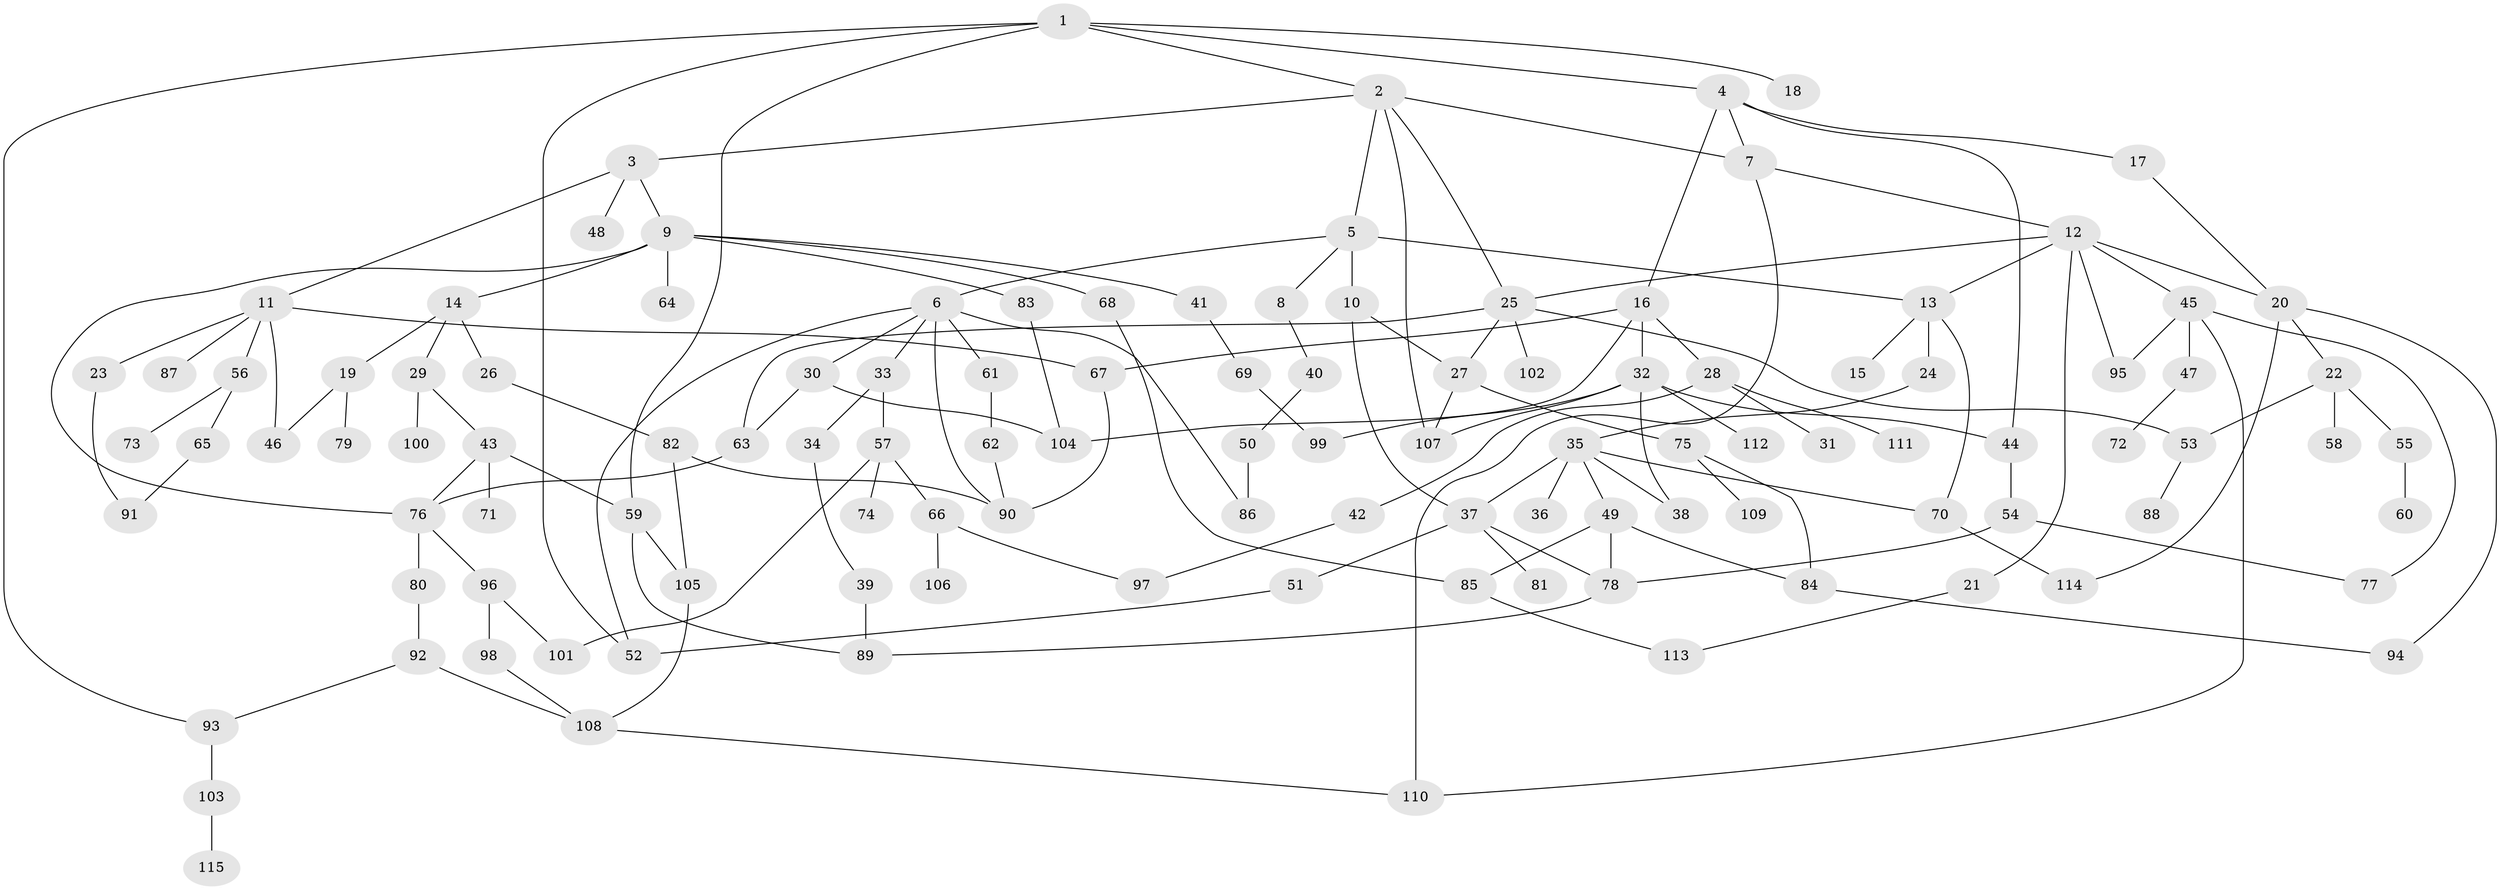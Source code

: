// Generated by graph-tools (version 1.1) at 2025/49/03/09/25 03:49:17]
// undirected, 115 vertices, 161 edges
graph export_dot {
graph [start="1"]
  node [color=gray90,style=filled];
  1;
  2;
  3;
  4;
  5;
  6;
  7;
  8;
  9;
  10;
  11;
  12;
  13;
  14;
  15;
  16;
  17;
  18;
  19;
  20;
  21;
  22;
  23;
  24;
  25;
  26;
  27;
  28;
  29;
  30;
  31;
  32;
  33;
  34;
  35;
  36;
  37;
  38;
  39;
  40;
  41;
  42;
  43;
  44;
  45;
  46;
  47;
  48;
  49;
  50;
  51;
  52;
  53;
  54;
  55;
  56;
  57;
  58;
  59;
  60;
  61;
  62;
  63;
  64;
  65;
  66;
  67;
  68;
  69;
  70;
  71;
  72;
  73;
  74;
  75;
  76;
  77;
  78;
  79;
  80;
  81;
  82;
  83;
  84;
  85;
  86;
  87;
  88;
  89;
  90;
  91;
  92;
  93;
  94;
  95;
  96;
  97;
  98;
  99;
  100;
  101;
  102;
  103;
  104;
  105;
  106;
  107;
  108;
  109;
  110;
  111;
  112;
  113;
  114;
  115;
  1 -- 2;
  1 -- 4;
  1 -- 18;
  1 -- 52;
  1 -- 59;
  1 -- 93;
  2 -- 3;
  2 -- 5;
  2 -- 7;
  2 -- 107;
  2 -- 25;
  3 -- 9;
  3 -- 11;
  3 -- 48;
  4 -- 16;
  4 -- 17;
  4 -- 44;
  4 -- 7;
  5 -- 6;
  5 -- 8;
  5 -- 10;
  5 -- 13;
  6 -- 30;
  6 -- 33;
  6 -- 61;
  6 -- 86;
  6 -- 90;
  6 -- 52;
  7 -- 12;
  7 -- 110;
  8 -- 40;
  9 -- 14;
  9 -- 41;
  9 -- 64;
  9 -- 68;
  9 -- 83;
  9 -- 76;
  10 -- 27;
  10 -- 37;
  11 -- 23;
  11 -- 46;
  11 -- 56;
  11 -- 87;
  11 -- 67;
  12 -- 13;
  12 -- 21;
  12 -- 25;
  12 -- 45;
  12 -- 95;
  12 -- 20;
  13 -- 15;
  13 -- 24;
  13 -- 70;
  14 -- 19;
  14 -- 26;
  14 -- 29;
  16 -- 28;
  16 -- 32;
  16 -- 67;
  16 -- 104;
  17 -- 20;
  19 -- 79;
  19 -- 46;
  20 -- 22;
  20 -- 94;
  20 -- 114;
  21 -- 113;
  22 -- 53;
  22 -- 55;
  22 -- 58;
  23 -- 91;
  24 -- 35;
  25 -- 63;
  25 -- 102;
  25 -- 27;
  25 -- 53;
  26 -- 82;
  27 -- 75;
  27 -- 107;
  28 -- 31;
  28 -- 42;
  28 -- 111;
  29 -- 43;
  29 -- 100;
  30 -- 63;
  30 -- 104;
  32 -- 107;
  32 -- 112;
  32 -- 99;
  32 -- 38;
  32 -- 44;
  33 -- 34;
  33 -- 57;
  34 -- 39;
  35 -- 36;
  35 -- 38;
  35 -- 49;
  35 -- 70;
  35 -- 37;
  37 -- 51;
  37 -- 81;
  37 -- 78;
  39 -- 89;
  40 -- 50;
  41 -- 69;
  42 -- 97;
  43 -- 71;
  43 -- 59;
  43 -- 76;
  44 -- 54;
  45 -- 47;
  45 -- 77;
  45 -- 110;
  45 -- 95;
  47 -- 72;
  49 -- 84;
  49 -- 85;
  49 -- 78;
  50 -- 86;
  51 -- 52;
  53 -- 88;
  54 -- 78;
  54 -- 77;
  55 -- 60;
  56 -- 65;
  56 -- 73;
  57 -- 66;
  57 -- 74;
  57 -- 101;
  59 -- 105;
  59 -- 89;
  61 -- 62;
  62 -- 90;
  63 -- 76;
  65 -- 91;
  66 -- 106;
  66 -- 97;
  67 -- 90;
  68 -- 85;
  69 -- 99;
  70 -- 114;
  75 -- 109;
  75 -- 84;
  76 -- 80;
  76 -- 96;
  78 -- 89;
  80 -- 92;
  82 -- 105;
  82 -- 90;
  83 -- 104;
  84 -- 94;
  85 -- 113;
  92 -- 93;
  92 -- 108;
  93 -- 103;
  96 -- 98;
  96 -- 101;
  98 -- 108;
  103 -- 115;
  105 -- 108;
  108 -- 110;
}
